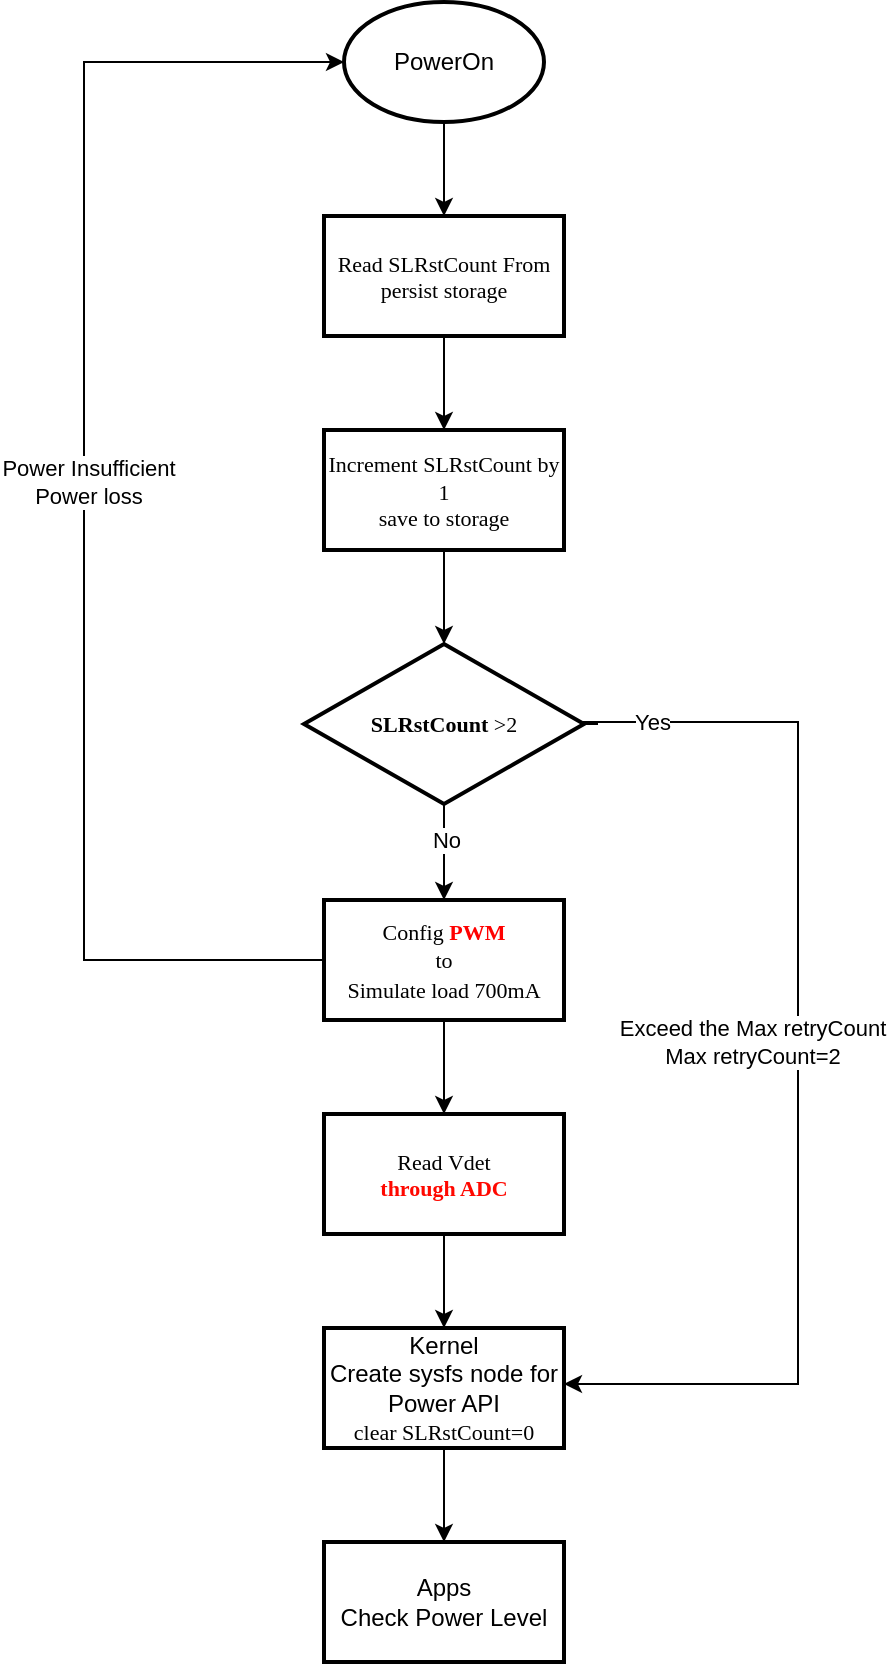 <mxfile version="25.0.1">
  <diagram id="6a731a19-8d31-9384-78a2-239565b7b9f0" name="Page-1">
    <mxGraphModel dx="2074" dy="1121" grid="1" gridSize="10" guides="1" tooltips="1" connect="1" arrows="1" fold="1" page="1" pageScale="1" pageWidth="1169" pageHeight="827" background="none" math="0" shadow="0">
      <root>
        <mxCell id="0" />
        <mxCell id="1" parent="0" />
        <mxCell id="_kBXWFejIb_EE7BbCG-I-61" value="" style="edgeStyle=orthogonalEdgeStyle;rounded=0;orthogonalLoop=1;jettySize=auto;html=1;arcSize=20;" edge="1" parent="1" source="_kBXWFejIb_EE7BbCG-I-55" target="_kBXWFejIb_EE7BbCG-I-60">
          <mxGeometry relative="1" as="geometry" />
        </mxCell>
        <mxCell id="_kBXWFejIb_EE7BbCG-I-55" value="PowerOn" style="strokeWidth=2;html=1;shape=mxgraph.flowchart.start_1;whiteSpace=wrap;" vertex="1" parent="1">
          <mxGeometry x="530" y="40" width="100" height="60" as="geometry" />
        </mxCell>
        <mxCell id="_kBXWFejIb_EE7BbCG-I-65" value="" style="edgeStyle=orthogonalEdgeStyle;rounded=0;orthogonalLoop=1;jettySize=auto;html=1;" edge="1" parent="1" source="_kBXWFejIb_EE7BbCG-I-60" target="_kBXWFejIb_EE7BbCG-I-64">
          <mxGeometry relative="1" as="geometry" />
        </mxCell>
        <mxCell id="_kBXWFejIb_EE7BbCG-I-60" value="&lt;span style=&quot;font-family: Verdana; font-size: 11px;&quot;&gt;Read SLRstCount From&lt;/span&gt;&lt;div style=&quot;font-family: Verdana; font-size: 11px;&quot;&gt;persist storage&lt;/div&gt;" style="whiteSpace=wrap;html=1;strokeWidth=2;" vertex="1" parent="1">
          <mxGeometry x="520" y="147" width="120" height="60" as="geometry" />
        </mxCell>
        <mxCell id="_kBXWFejIb_EE7BbCG-I-67" value="" style="edgeStyle=orthogonalEdgeStyle;rounded=0;orthogonalLoop=1;jettySize=auto;html=1;" edge="1" parent="1" source="_kBXWFejIb_EE7BbCG-I-64" target="_kBXWFejIb_EE7BbCG-I-66">
          <mxGeometry relative="1" as="geometry" />
        </mxCell>
        <mxCell id="_kBXWFejIb_EE7BbCG-I-64" value="&lt;div style=&quot;&quot;&gt;&lt;font face=&quot;Verdana&quot;&gt;&lt;span style=&quot;font-size: 11px;&quot;&gt;Increment SLRstCount by 1&lt;/span&gt;&lt;/font&gt;&lt;/div&gt;&lt;div style=&quot;font-family: Verdana; font-size: 11px;&quot;&gt;save&lt;span style=&quot;background-color: initial;&quot;&gt;&amp;nbsp;to storage&lt;/span&gt;&lt;/div&gt;" style="whiteSpace=wrap;html=1;strokeWidth=2;" vertex="1" parent="1">
          <mxGeometry x="520" y="254" width="120" height="60" as="geometry" />
        </mxCell>
        <mxCell id="_kBXWFejIb_EE7BbCG-I-71" value="" style="edgeStyle=orthogonalEdgeStyle;rounded=0;orthogonalLoop=1;jettySize=auto;html=1;" edge="1" parent="1" source="_kBXWFejIb_EE7BbCG-I-66" target="_kBXWFejIb_EE7BbCG-I-70">
          <mxGeometry relative="1" as="geometry" />
        </mxCell>
        <mxCell id="_kBXWFejIb_EE7BbCG-I-92" value="No" style="edgeLabel;html=1;align=center;verticalAlign=middle;resizable=0;points=[];" vertex="1" connectable="0" parent="_kBXWFejIb_EE7BbCG-I-71">
          <mxGeometry x="-0.267" y="1" relative="1" as="geometry">
            <mxPoint as="offset" />
          </mxGeometry>
        </mxCell>
        <mxCell id="_kBXWFejIb_EE7BbCG-I-87" style="edgeStyle=orthogonalEdgeStyle;rounded=0;orthogonalLoop=1;jettySize=auto;html=1;exitX=1;exitY=0.5;exitDx=0;exitDy=0;entryX=1;entryY=0.5;entryDx=0;entryDy=0;" edge="1" parent="1">
          <mxGeometry relative="1" as="geometry">
            <mxPoint x="657" y="401" as="sourcePoint" />
            <mxPoint x="640" y="731" as="targetPoint" />
            <Array as="points">
              <mxPoint x="650" y="401" />
              <mxPoint x="650" y="400" />
              <mxPoint x="757" y="400" />
              <mxPoint x="757" y="731" />
            </Array>
          </mxGeometry>
        </mxCell>
        <mxCell id="_kBXWFejIb_EE7BbCG-I-90" value="Exceed the Max retryCount&lt;div&gt;Max retryCount=2&lt;/div&gt;" style="edgeLabel;html=1;align=center;verticalAlign=middle;resizable=0;points=[];" vertex="1" connectable="0" parent="_kBXWFejIb_EE7BbCG-I-87">
          <mxGeometry x="-0.865" y="3" relative="1" as="geometry">
            <mxPoint x="54" y="163" as="offset" />
          </mxGeometry>
        </mxCell>
        <mxCell id="_kBXWFejIb_EE7BbCG-I-91" value="Yes" style="edgeLabel;html=1;align=center;verticalAlign=middle;resizable=0;points=[];" vertex="1" connectable="0" parent="_kBXWFejIb_EE7BbCG-I-87">
          <mxGeometry x="-0.843" y="3" relative="1" as="geometry">
            <mxPoint x="-2" y="3" as="offset" />
          </mxGeometry>
        </mxCell>
        <mxCell id="_kBXWFejIb_EE7BbCG-I-66" value="&lt;b style=&quot;font-family: Verdana; font-size: 11px;&quot;&gt;SLRstCount&lt;/b&gt;&lt;span style=&quot;font-family: Verdana; font-size: 11px;&quot;&gt;&amp;nbsp;&amp;gt;2&lt;/span&gt;" style="rhombus;whiteSpace=wrap;html=1;strokeWidth=2;" vertex="1" parent="1">
          <mxGeometry x="510" y="361" width="140" height="80" as="geometry" />
        </mxCell>
        <mxCell id="_kBXWFejIb_EE7BbCG-I-77" style="edgeStyle=orthogonalEdgeStyle;rounded=0;orthogonalLoop=1;jettySize=auto;html=1;entryX=0;entryY=0.5;entryDx=0;entryDy=0;entryPerimeter=0;" edge="1" parent="1" source="_kBXWFejIb_EE7BbCG-I-70" target="_kBXWFejIb_EE7BbCG-I-55">
          <mxGeometry relative="1" as="geometry">
            <mxPoint x="260" y="80" as="targetPoint" />
            <Array as="points">
              <mxPoint x="400" y="519" />
              <mxPoint x="400" y="70" />
            </Array>
          </mxGeometry>
        </mxCell>
        <mxCell id="_kBXWFejIb_EE7BbCG-I-80" value="Power Insufficient&lt;br&gt;Power loss" style="edgeLabel;html=1;align=center;verticalAlign=middle;resizable=0;points=[];" vertex="1" connectable="0" parent="_kBXWFejIb_EE7BbCG-I-77">
          <mxGeometry x="-0.824" y="-1" relative="1" as="geometry">
            <mxPoint x="-57" y="-238" as="offset" />
          </mxGeometry>
        </mxCell>
        <mxCell id="_kBXWFejIb_EE7BbCG-I-82" value="" style="edgeStyle=orthogonalEdgeStyle;rounded=0;orthogonalLoop=1;jettySize=auto;html=1;" edge="1" parent="1" source="_kBXWFejIb_EE7BbCG-I-70" target="_kBXWFejIb_EE7BbCG-I-81">
          <mxGeometry relative="1" as="geometry" />
        </mxCell>
        <mxCell id="_kBXWFejIb_EE7BbCG-I-70" value="&lt;span style=&quot;font-family: Verdana; font-size: 11px;&quot;&gt;Config&amp;nbsp;&lt;/span&gt;&lt;b style=&quot;font-family: Verdana; font-size: 11px;&quot;&gt;&lt;font color=&quot;#ff0000&quot;&gt;PWM&lt;/font&gt;&lt;/b&gt;&lt;br style=&quot;font-family: Verdana; font-size: 11px;&quot;&gt;&lt;span style=&quot;font-family: Verdana; font-size: 11px;&quot;&gt;to&lt;/span&gt;&lt;br style=&quot;font-family: Verdana; font-size: 11px;&quot;&gt;&lt;span style=&quot;font-family: Verdana; font-size: 11px;&quot;&gt;Simulate load 700mA&lt;/span&gt;" style="whiteSpace=wrap;html=1;strokeWidth=2;" vertex="1" parent="1">
          <mxGeometry x="520" y="489" width="120" height="60" as="geometry" />
        </mxCell>
        <mxCell id="_kBXWFejIb_EE7BbCG-I-84" value="" style="edgeStyle=orthogonalEdgeStyle;rounded=0;orthogonalLoop=1;jettySize=auto;html=1;" edge="1" parent="1" source="_kBXWFejIb_EE7BbCG-I-81" target="_kBXWFejIb_EE7BbCG-I-83">
          <mxGeometry relative="1" as="geometry" />
        </mxCell>
        <mxCell id="_kBXWFejIb_EE7BbCG-I-81" value="&lt;span style=&quot;font-family: Verdana; font-size: 11px;&quot;&gt;Read&lt;/span&gt;&lt;span style=&quot;font-family: Verdana; font-size: 11px;&quot;&gt;&amp;nbsp;Vdet&lt;/span&gt;&lt;div style=&quot;font-family: Verdana; font-size: 11px;&quot;&gt;&lt;b&gt;&lt;font color=&quot;#ff0800&quot;&gt;through ADC&lt;/font&gt;&lt;/b&gt;&lt;/div&gt;" style="whiteSpace=wrap;html=1;strokeWidth=2;" vertex="1" parent="1">
          <mxGeometry x="520" y="596" width="120" height="60" as="geometry" />
        </mxCell>
        <mxCell id="_kBXWFejIb_EE7BbCG-I-86" value="" style="edgeStyle=orthogonalEdgeStyle;rounded=0;orthogonalLoop=1;jettySize=auto;html=1;" edge="1" parent="1" source="_kBXWFejIb_EE7BbCG-I-83" target="_kBXWFejIb_EE7BbCG-I-85">
          <mxGeometry relative="1" as="geometry" />
        </mxCell>
        <mxCell id="_kBXWFejIb_EE7BbCG-I-83" value="Kernel&lt;br&gt;&lt;div&gt;Create sysfs node for&lt;br&gt;Power API&lt;br&gt;&lt;/div&gt;&lt;div&gt;&lt;span style=&quot;font-family: Verdana; font-size: 11px;&quot;&gt;clear SLRstCount=0&lt;/span&gt;&lt;/div&gt;" style="whiteSpace=wrap;html=1;strokeWidth=2;" vertex="1" parent="1">
          <mxGeometry x="520" y="703" width="120" height="60" as="geometry" />
        </mxCell>
        <mxCell id="_kBXWFejIb_EE7BbCG-I-85" value="Apps&lt;br&gt;Check Power Level" style="whiteSpace=wrap;html=1;strokeWidth=2;" vertex="1" parent="1">
          <mxGeometry x="520" y="810" width="120" height="60" as="geometry" />
        </mxCell>
      </root>
    </mxGraphModel>
  </diagram>
</mxfile>
